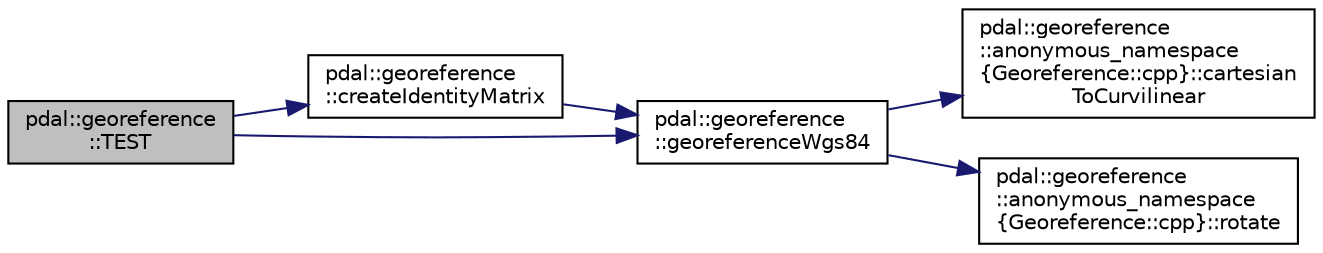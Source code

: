 digraph "pdal::georeference::TEST"
{
  edge [fontname="Helvetica",fontsize="10",labelfontname="Helvetica",labelfontsize="10"];
  node [fontname="Helvetica",fontsize="10",shape=record];
  rankdir="LR";
  Node1 [label="pdal::georeference\l::TEST",height=0.2,width=0.4,color="black", fillcolor="grey75", style="filled", fontcolor="black"];
  Node1 -> Node2 [color="midnightblue",fontsize="10",style="solid",fontname="Helvetica"];
  Node2 [label="pdal::georeference\l::createIdentityMatrix",height=0.2,width=0.4,color="black", fillcolor="white", style="filled",URL="$namespacepdal_1_1georeference.html#a84094e4564a50476a3e5cd1506d4c422"];
  Node2 -> Node3 [color="midnightblue",fontsize="10",style="solid",fontname="Helvetica"];
  Node3 [label="pdal::georeference\l::georeferenceWgs84",height=0.2,width=0.4,color="black", fillcolor="white", style="filled",URL="$namespacepdal_1_1georeference.html#a2b566c71200350d9b85725c40eb5f8fa"];
  Node3 -> Node4 [color="midnightblue",fontsize="10",style="solid",fontname="Helvetica"];
  Node4 [label="pdal::georeference\l::anonymous_namespace\l\{Georeference::cpp\}::cartesian\lToCurvilinear",height=0.2,width=0.4,color="black", fillcolor="white", style="filled",URL="$namespacepdal_1_1georeference_1_1anonymous__namespace_02Georeference_8cpp_03.html#a3d97bde05ca277bf07b1e9fc5bb49a3f"];
  Node3 -> Node5 [color="midnightblue",fontsize="10",style="solid",fontname="Helvetica"];
  Node5 [label="pdal::georeference\l::anonymous_namespace\l\{Georeference::cpp\}::rotate",height=0.2,width=0.4,color="black", fillcolor="white", style="filled",URL="$namespacepdal_1_1georeference_1_1anonymous__namespace_02Georeference_8cpp_03.html#ab65d68d7d44f5d44c6d533ec5d7fc06f"];
  Node1 -> Node3 [color="midnightblue",fontsize="10",style="solid",fontname="Helvetica"];
}
